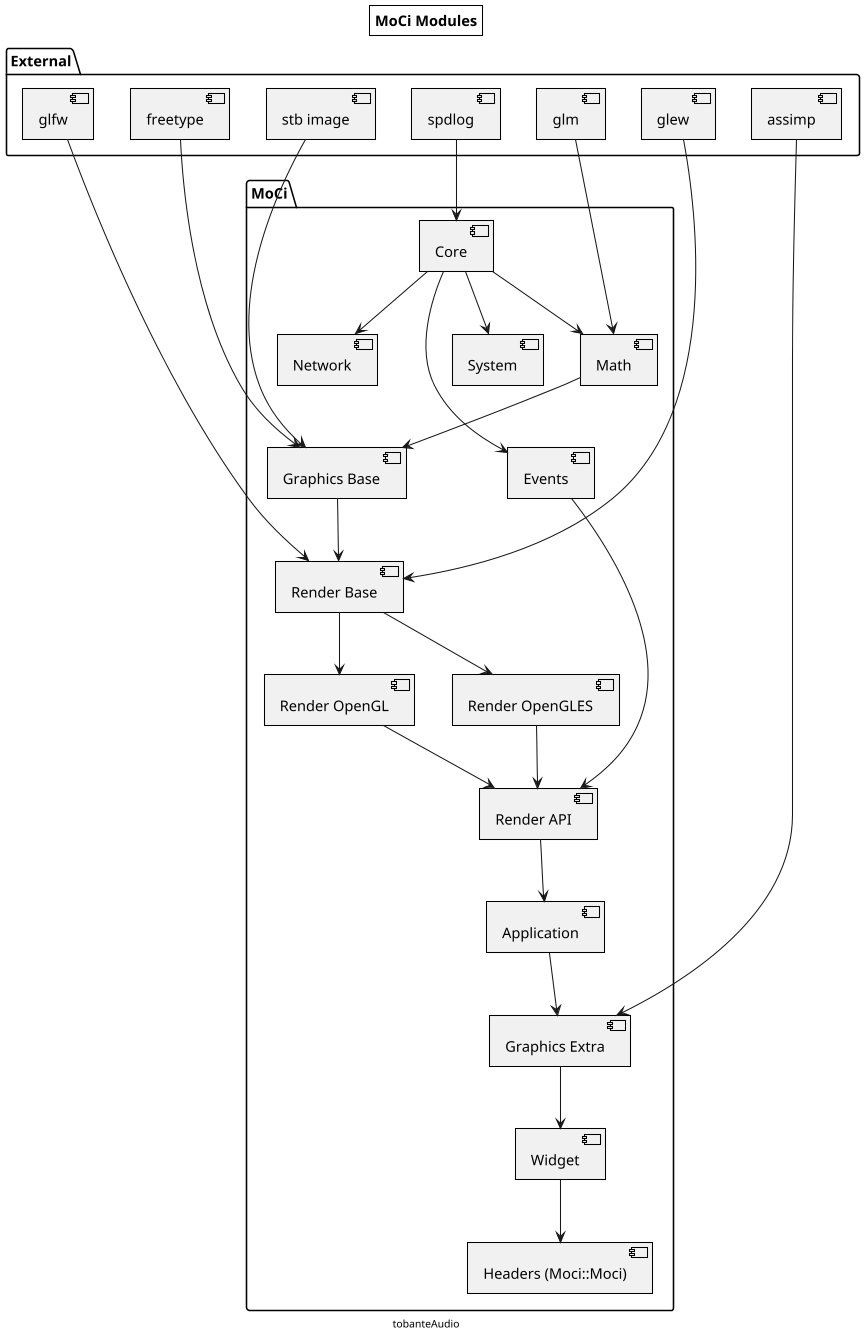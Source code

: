 @startuml

skinparam dpi 100
skinparam FooterFontColor Black
skinparam backgroundColor #FFFFF
skinparam titleBorderRoundCorner 0
skinparam titleBorderThickness 1
skinparam titleBorderColor Black
skinparam monochrome true
' skinparam handwritten true

title
MoCi Modules
end title

center footer tobanteAudio

package "MoCi" {
    [Application]
    [Core]
    [Events]
    [Graphics Base]
    [Graphics Extra]
    [Headers (Moci::Moci)]
    [Math]
    [Network]
    [Render API]
    [Render Base]
    [Render OpenGL]
    [Render OpenGLES]
    [System]
    [Widget]
}

package "External" {
    [glm]
    [spdlog]
    [glfw]
    [freetype]
    [assimp]
    [glew]
    [stb image]
}

[spdlog] --> [Core]

[Core] --> [Network]


[Core] --> [System]

[Core] --> [Events]

[Core] --> [Math]
[glm] --> [Math]

[Math] --> [Graphics Base]
[stb image] --> [Graphics Base]
[freetype] --> [Graphics Base]

[Graphics Base] --> [Render Base]
[glfw] --> [Render Base]
[glew] --> [Render Base]
[Render Base] --> [Render OpenGL]
[Render Base] --> [Render OpenGLES]


[Events] --> [Render API]
[Render OpenGL] --> [Render API]
[Render OpenGLES] --> [Render API]

[Render API] --> [Application]

[Application] --> [Graphics Extra]
[assimp] --> [Graphics Extra]

[Graphics Extra] --> [Widget]

[Widget] --> [Headers (Moci::Moci)]

@enduml
